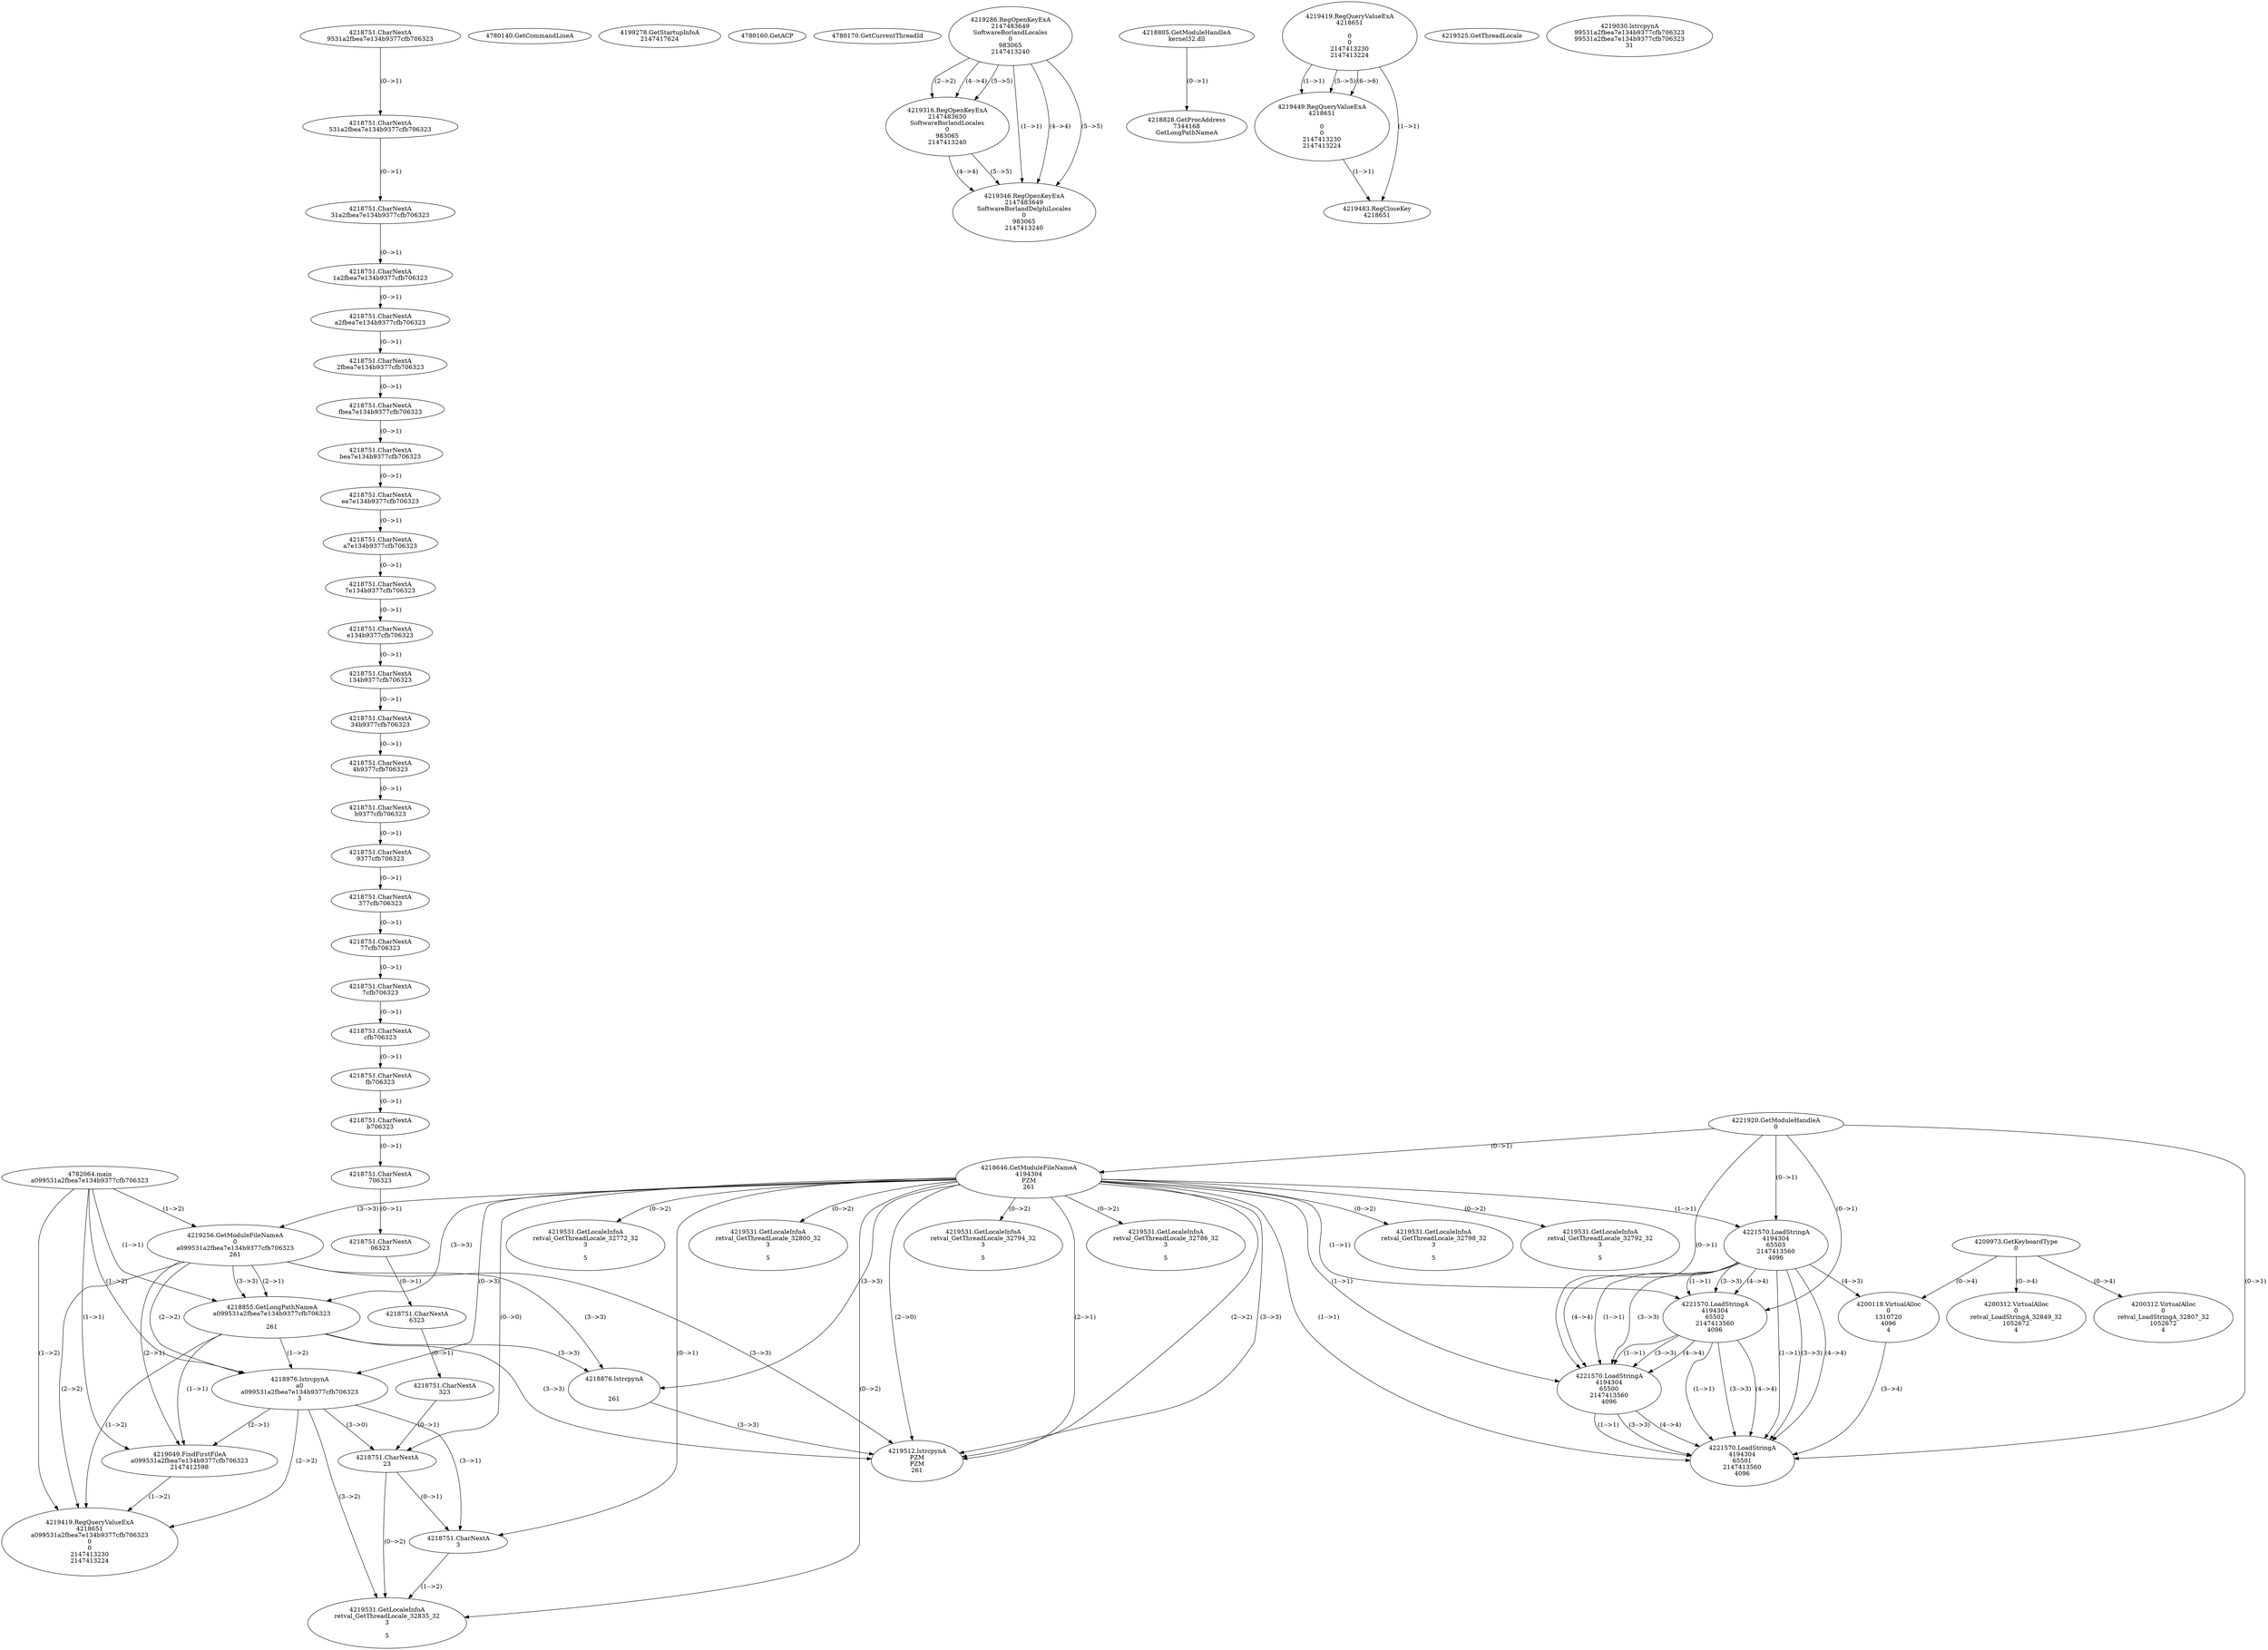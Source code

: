 // Global SCDG with merge call
digraph {
	0 [label="4782064.main
a099531a2fbea7e134b9377cfb706323"]
	1 [label="4221920.GetModuleHandleA
0"]
	2 [label="4209973.GetKeyboardType
0"]
	3 [label="4780140.GetCommandLineA
"]
	4 [label="4199278.GetStartupInfoA
2147417624"]
	5 [label="4780160.GetACP
"]
	6 [label="4780170.GetCurrentThreadId
"]
	7 [label="4218646.GetModuleFileNameA
4194304
PZM
261"]
	1 -> 7 [label="(0-->1)"]
	8 [label="4219256.GetModuleFileNameA
0
a099531a2fbea7e134b9377cfb706323
261"]
	0 -> 8 [label="(1-->2)"]
	7 -> 8 [label="(3-->3)"]
	9 [label="4219286.RegOpenKeyExA
2147483649
Software\Borland\Locales
0
983065
2147413240"]
	10 [label="4219316.RegOpenKeyExA
2147483650
Software\Borland\Locales
0
983065
2147413240"]
	9 -> 10 [label="(2-->2)"]
	9 -> 10 [label="(4-->4)"]
	9 -> 10 [label="(5-->5)"]
	11 [label="4219346.RegOpenKeyExA
2147483649
Software\Borland\Delphi\Locales
0
983065
2147413240"]
	9 -> 11 [label="(1-->1)"]
	9 -> 11 [label="(4-->4)"]
	10 -> 11 [label="(4-->4)"]
	9 -> 11 [label="(5-->5)"]
	10 -> 11 [label="(5-->5)"]
	12 [label="4218805.GetModuleHandleA
kernel32.dll"]
	13 [label="4218828.GetProcAddress
7344168
GetLongPathNameA"]
	12 -> 13 [label="(0-->1)"]
	14 [label="4218855.GetLongPathNameA
a099531a2fbea7e134b9377cfb706323

261"]
	0 -> 14 [label="(1-->1)"]
	8 -> 14 [label="(2-->1)"]
	7 -> 14 [label="(3-->3)"]
	8 -> 14 [label="(3-->3)"]
	15 [label="4218876.lstrcpynA


261"]
	7 -> 15 [label="(3-->3)"]
	8 -> 15 [label="(3-->3)"]
	14 -> 15 [label="(3-->3)"]
	16 [label="4219419.RegQueryValueExA
4218651

0
0
2147413230
2147413224"]
	17 [label="4219449.RegQueryValueExA
4218651

0
0
2147413230
2147413224"]
	16 -> 17 [label="(1-->1)"]
	16 -> 17 [label="(5-->5)"]
	16 -> 17 [label="(6-->6)"]
	18 [label="4219483.RegCloseKey
4218651"]
	16 -> 18 [label="(1-->1)"]
	17 -> 18 [label="(1-->1)"]
	19 [label="4219512.lstrcpynA
PZM
PZM
261"]
	7 -> 19 [label="(2-->1)"]
	7 -> 19 [label="(2-->2)"]
	7 -> 19 [label="(3-->3)"]
	8 -> 19 [label="(3-->3)"]
	14 -> 19 [label="(3-->3)"]
	15 -> 19 [label="(3-->3)"]
	7 -> 19 [label="(2-->0)"]
	20 [label="4219525.GetThreadLocale
"]
	21 [label="4219531.GetLocaleInfoA
retval_GetThreadLocale_32798_32
3

5"]
	7 -> 21 [label="(0-->2)"]
	22 [label="4221570.LoadStringA
4194304
65503
2147413560
4096"]
	1 -> 22 [label="(0-->1)"]
	7 -> 22 [label="(1-->1)"]
	23 [label="4200312.VirtualAlloc
0
retval_LoadStringA_32807_32
1052672
4"]
	2 -> 23 [label="(0-->4)"]
	24 [label="4219531.GetLocaleInfoA
retval_GetThreadLocale_32792_32
3

5"]
	7 -> 24 [label="(0-->2)"]
	25 [label="4200118.VirtualAlloc
0
1310720
4096
4"]
	22 -> 25 [label="(4-->3)"]
	2 -> 25 [label="(0-->4)"]
	26 [label="4219531.GetLocaleInfoA
retval_GetThreadLocale_32772_32
3

5"]
	7 -> 26 [label="(0-->2)"]
	27 [label="4221570.LoadStringA
4194304
65502
2147413560
4096"]
	1 -> 27 [label="(0-->1)"]
	7 -> 27 [label="(1-->1)"]
	22 -> 27 [label="(1-->1)"]
	22 -> 27 [label="(3-->3)"]
	22 -> 27 [label="(4-->4)"]
	28 [label="4219531.GetLocaleInfoA
retval_GetThreadLocale_32800_32
3

5"]
	7 -> 28 [label="(0-->2)"]
	29 [label="4218976.lstrcpynA
a0
a099531a2fbea7e134b9377cfb706323
3"]
	0 -> 29 [label="(1-->2)"]
	8 -> 29 [label="(2-->2)"]
	14 -> 29 [label="(1-->2)"]
	7 -> 29 [label="(0-->3)"]
	30 [label="4218751.CharNextA
9531a2fbea7e134b9377cfb706323"]
	31 [label="4218751.CharNextA
531a2fbea7e134b9377cfb706323"]
	30 -> 31 [label="(0-->1)"]
	32 [label="4218751.CharNextA
31a2fbea7e134b9377cfb706323"]
	31 -> 32 [label="(0-->1)"]
	33 [label="4218751.CharNextA
1a2fbea7e134b9377cfb706323"]
	32 -> 33 [label="(0-->1)"]
	34 [label="4218751.CharNextA
a2fbea7e134b9377cfb706323"]
	33 -> 34 [label="(0-->1)"]
	35 [label="4218751.CharNextA
2fbea7e134b9377cfb706323"]
	34 -> 35 [label="(0-->1)"]
	36 [label="4218751.CharNextA
fbea7e134b9377cfb706323"]
	35 -> 36 [label="(0-->1)"]
	37 [label="4218751.CharNextA
bea7e134b9377cfb706323"]
	36 -> 37 [label="(0-->1)"]
	38 [label="4218751.CharNextA
ea7e134b9377cfb706323"]
	37 -> 38 [label="(0-->1)"]
	39 [label="4218751.CharNextA
a7e134b9377cfb706323"]
	38 -> 39 [label="(0-->1)"]
	40 [label="4218751.CharNextA
7e134b9377cfb706323"]
	39 -> 40 [label="(0-->1)"]
	41 [label="4218751.CharNextA
e134b9377cfb706323"]
	40 -> 41 [label="(0-->1)"]
	42 [label="4218751.CharNextA
134b9377cfb706323"]
	41 -> 42 [label="(0-->1)"]
	43 [label="4218751.CharNextA
34b9377cfb706323"]
	42 -> 43 [label="(0-->1)"]
	44 [label="4218751.CharNextA
4b9377cfb706323"]
	43 -> 44 [label="(0-->1)"]
	45 [label="4218751.CharNextA
b9377cfb706323"]
	44 -> 45 [label="(0-->1)"]
	46 [label="4218751.CharNextA
9377cfb706323"]
	45 -> 46 [label="(0-->1)"]
	47 [label="4218751.CharNextA
377cfb706323"]
	46 -> 47 [label="(0-->1)"]
	48 [label="4218751.CharNextA
77cfb706323"]
	47 -> 48 [label="(0-->1)"]
	49 [label="4218751.CharNextA
7cfb706323"]
	48 -> 49 [label="(0-->1)"]
	50 [label="4218751.CharNextA
cfb706323"]
	49 -> 50 [label="(0-->1)"]
	51 [label="4218751.CharNextA
fb706323"]
	50 -> 51 [label="(0-->1)"]
	52 [label="4218751.CharNextA
b706323"]
	51 -> 52 [label="(0-->1)"]
	53 [label="4218751.CharNextA
706323"]
	52 -> 53 [label="(0-->1)"]
	54 [label="4218751.CharNextA
06323"]
	53 -> 54 [label="(0-->1)"]
	55 [label="4218751.CharNextA
6323"]
	54 -> 55 [label="(0-->1)"]
	56 [label="4218751.CharNextA
323"]
	55 -> 56 [label="(0-->1)"]
	57 [label="4218751.CharNextA
23"]
	56 -> 57 [label="(0-->1)"]
	7 -> 57 [label="(0-->0)"]
	29 -> 57 [label="(3-->0)"]
	58 [label="4218751.CharNextA
3"]
	7 -> 58 [label="(0-->1)"]
	29 -> 58 [label="(3-->1)"]
	57 -> 58 [label="(0-->1)"]
	59 [label="4219030.lstrcpynA
99531a2fbea7e134b9377cfb706323
99531a2fbea7e134b9377cfb706323
31"]
	60 [label="4219049.FindFirstFileA
a099531a2fbea7e134b9377cfb706323
2147412598"]
	0 -> 60 [label="(1-->1)"]
	8 -> 60 [label="(2-->1)"]
	14 -> 60 [label="(1-->1)"]
	29 -> 60 [label="(2-->1)"]
	61 [label="4219419.RegQueryValueExA
4218651
a099531a2fbea7e134b9377cfb706323
0
0
2147413230
2147413224"]
	0 -> 61 [label="(1-->2)"]
	8 -> 61 [label="(2-->2)"]
	14 -> 61 [label="(1-->2)"]
	29 -> 61 [label="(2-->2)"]
	60 -> 61 [label="(1-->2)"]
	62 [label="4219531.GetLocaleInfoA
retval_GetThreadLocale_32835_32
3

5"]
	7 -> 62 [label="(0-->2)"]
	29 -> 62 [label="(3-->2)"]
	57 -> 62 [label="(0-->2)"]
	58 -> 62 [label="(1-->2)"]
	63 [label="4200312.VirtualAlloc
0
retval_LoadStringA_32849_32
1052672
4"]
	2 -> 63 [label="(0-->4)"]
	64 [label="4219531.GetLocaleInfoA
retval_GetThreadLocale_32794_32
3

5"]
	7 -> 64 [label="(0-->2)"]
	65 [label="4221570.LoadStringA
4194304
65500
2147413560
4096"]
	1 -> 65 [label="(0-->1)"]
	7 -> 65 [label="(1-->1)"]
	22 -> 65 [label="(1-->1)"]
	27 -> 65 [label="(1-->1)"]
	22 -> 65 [label="(3-->3)"]
	27 -> 65 [label="(3-->3)"]
	22 -> 65 [label="(4-->4)"]
	27 -> 65 [label="(4-->4)"]
	66 [label="4219531.GetLocaleInfoA
retval_GetThreadLocale_32786_32
3

5"]
	7 -> 66 [label="(0-->2)"]
	67 [label="4221570.LoadStringA
4194304
65501
2147413560
4096"]
	1 -> 67 [label="(0-->1)"]
	7 -> 67 [label="(1-->1)"]
	22 -> 67 [label="(1-->1)"]
	27 -> 67 [label="(1-->1)"]
	65 -> 67 [label="(1-->1)"]
	22 -> 67 [label="(3-->3)"]
	27 -> 67 [label="(3-->3)"]
	65 -> 67 [label="(3-->3)"]
	22 -> 67 [label="(4-->4)"]
	25 -> 67 [label="(3-->4)"]
	27 -> 67 [label="(4-->4)"]
	65 -> 67 [label="(4-->4)"]
}
